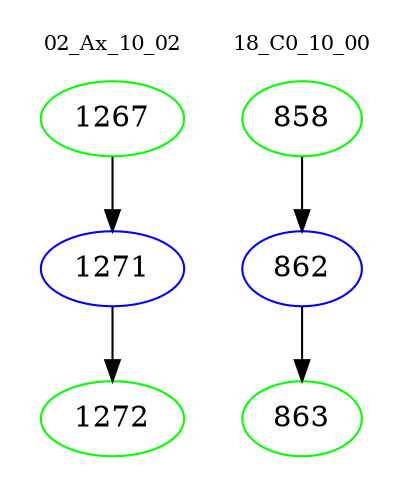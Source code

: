 digraph{
subgraph cluster_0 {
color = white
label = "02_Ax_10_02";
fontsize=10;
T0_1267 [label="1267", color="green"]
T0_1267 -> T0_1271 [color="black"]
T0_1271 [label="1271", color="blue"]
T0_1271 -> T0_1272 [color="black"]
T0_1272 [label="1272", color="green"]
}
subgraph cluster_1 {
color = white
label = "18_C0_10_00";
fontsize=10;
T1_858 [label="858", color="green"]
T1_858 -> T1_862 [color="black"]
T1_862 [label="862", color="blue"]
T1_862 -> T1_863 [color="black"]
T1_863 [label="863", color="green"]
}
}
